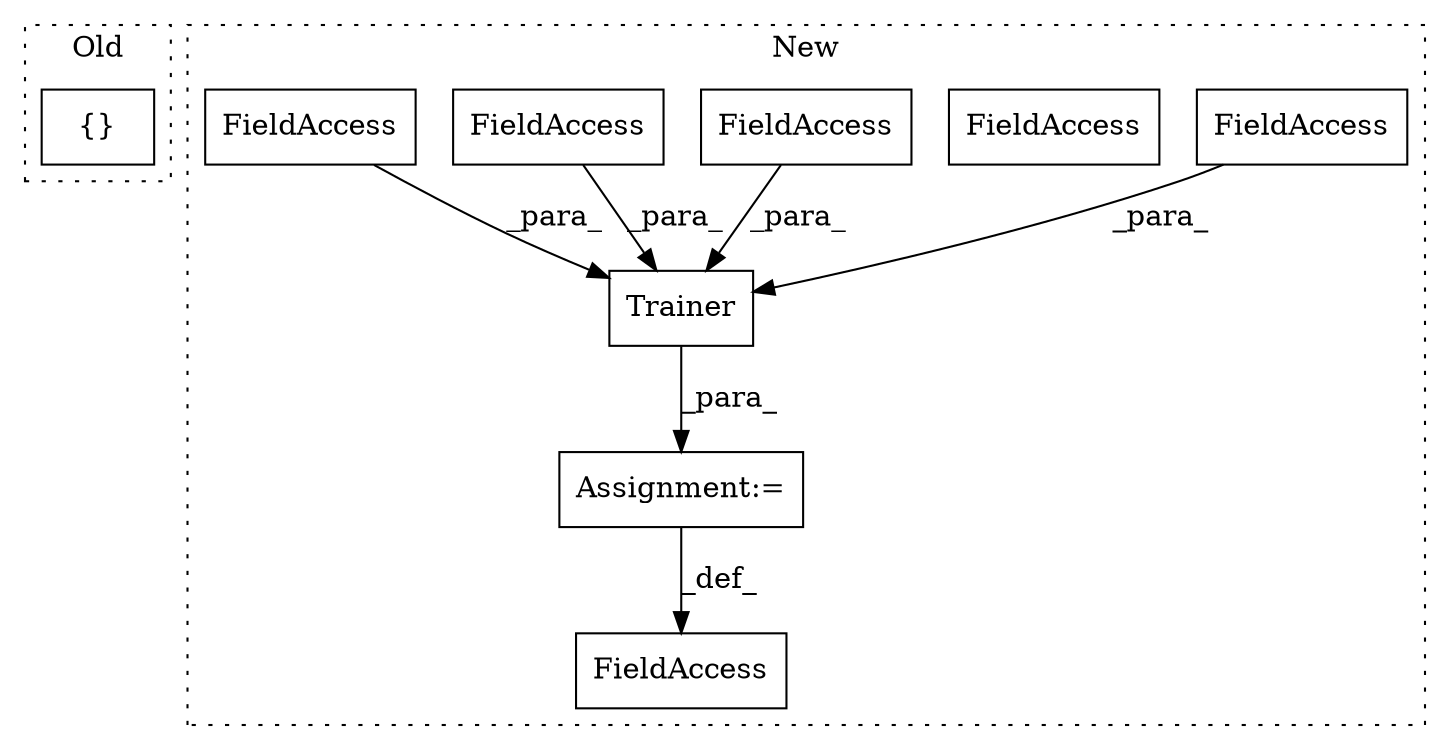 digraph G {
subgraph cluster0 {
1 [label="{}" a="4" s="1520,1538" l="1,1" shape="box"];
label = "Old";
style="dotted";
}
subgraph cluster1 {
2 [label="Trainer" a="32" s="2698,2755" l="8,1" shape="box"];
3 [label="FieldAccess" a="22" s="2740" l="4" shape="box"];
4 [label="FieldAccess" a="22" s="2737" l="2" shape="box"];
5 [label="FieldAccess" a="22" s="2732" l="4" shape="box"];
6 [label="FieldAccess" a="22" s="2690" l="7" shape="box"];
7 [label="FieldAccess" a="22" s="2706" l="6" shape="box"];
8 [label="Assignment:=" a="7" s="2697" l="1" shape="box"];
9 [label="FieldAccess" a="22" s="2737" l="2" shape="box"];
label = "New";
style="dotted";
}
2 -> 8 [label="_para_"];
3 -> 2 [label="_para_"];
5 -> 2 [label="_para_"];
7 -> 2 [label="_para_"];
8 -> 6 [label="_def_"];
9 -> 2 [label="_para_"];
}